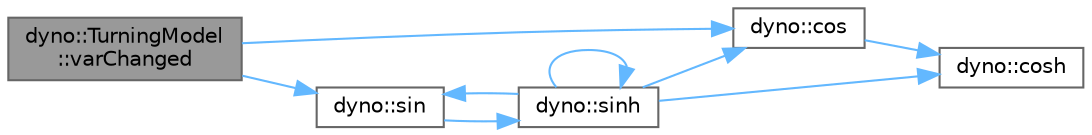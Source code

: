 digraph "dyno::TurningModel::varChanged"
{
 // LATEX_PDF_SIZE
  bgcolor="transparent";
  edge [fontname=Helvetica,fontsize=10,labelfontname=Helvetica,labelfontsize=10];
  node [fontname=Helvetica,fontsize=10,shape=box,height=0.2,width=0.4];
  rankdir="LR";
  Node1 [id="Node000001",label="dyno::TurningModel\l::varChanged",height=0.2,width=0.4,color="gray40", fillcolor="grey60", style="filled", fontcolor="black",tooltip=" "];
  Node1 -> Node2 [id="edge1_Node000001_Node000002",color="steelblue1",style="solid",tooltip=" "];
  Node2 [id="Node000002",label="dyno::cos",height=0.2,width=0.4,color="grey40", fillcolor="white", style="filled",URL="$namespacedyno.html#a7fffe8a3dc13634202a34f0a8eaadeed",tooltip=" "];
  Node2 -> Node3 [id="edge2_Node000002_Node000003",color="steelblue1",style="solid",tooltip=" "];
  Node3 [id="Node000003",label="dyno::cosh",height=0.2,width=0.4,color="grey40", fillcolor="white", style="filled",URL="$namespacedyno.html#a037afbb50b4ec5903f29b70db629d8cd",tooltip=" "];
  Node1 -> Node4 [id="edge3_Node000001_Node000004",color="steelblue1",style="solid",tooltip=" "];
  Node4 [id="Node000004",label="dyno::sin",height=0.2,width=0.4,color="grey40", fillcolor="white", style="filled",URL="$namespacedyno.html#a45d70d118bacb800d4011955d52c6d21",tooltip=" "];
  Node4 -> Node5 [id="edge4_Node000004_Node000005",color="steelblue1",style="solid",tooltip=" "];
  Node5 [id="Node000005",label="dyno::sinh",height=0.2,width=0.4,color="grey40", fillcolor="white", style="filled",URL="$namespacedyno.html#ad630ac9bb92289c2552bc043e1f0e4d5",tooltip=" "];
  Node5 -> Node2 [id="edge5_Node000005_Node000002",color="steelblue1",style="solid",tooltip=" "];
  Node5 -> Node3 [id="edge6_Node000005_Node000003",color="steelblue1",style="solid",tooltip=" "];
  Node5 -> Node4 [id="edge7_Node000005_Node000004",color="steelblue1",style="solid",tooltip=" "];
  Node5 -> Node5 [id="edge8_Node000005_Node000005",color="steelblue1",style="solid",tooltip=" "];
}
